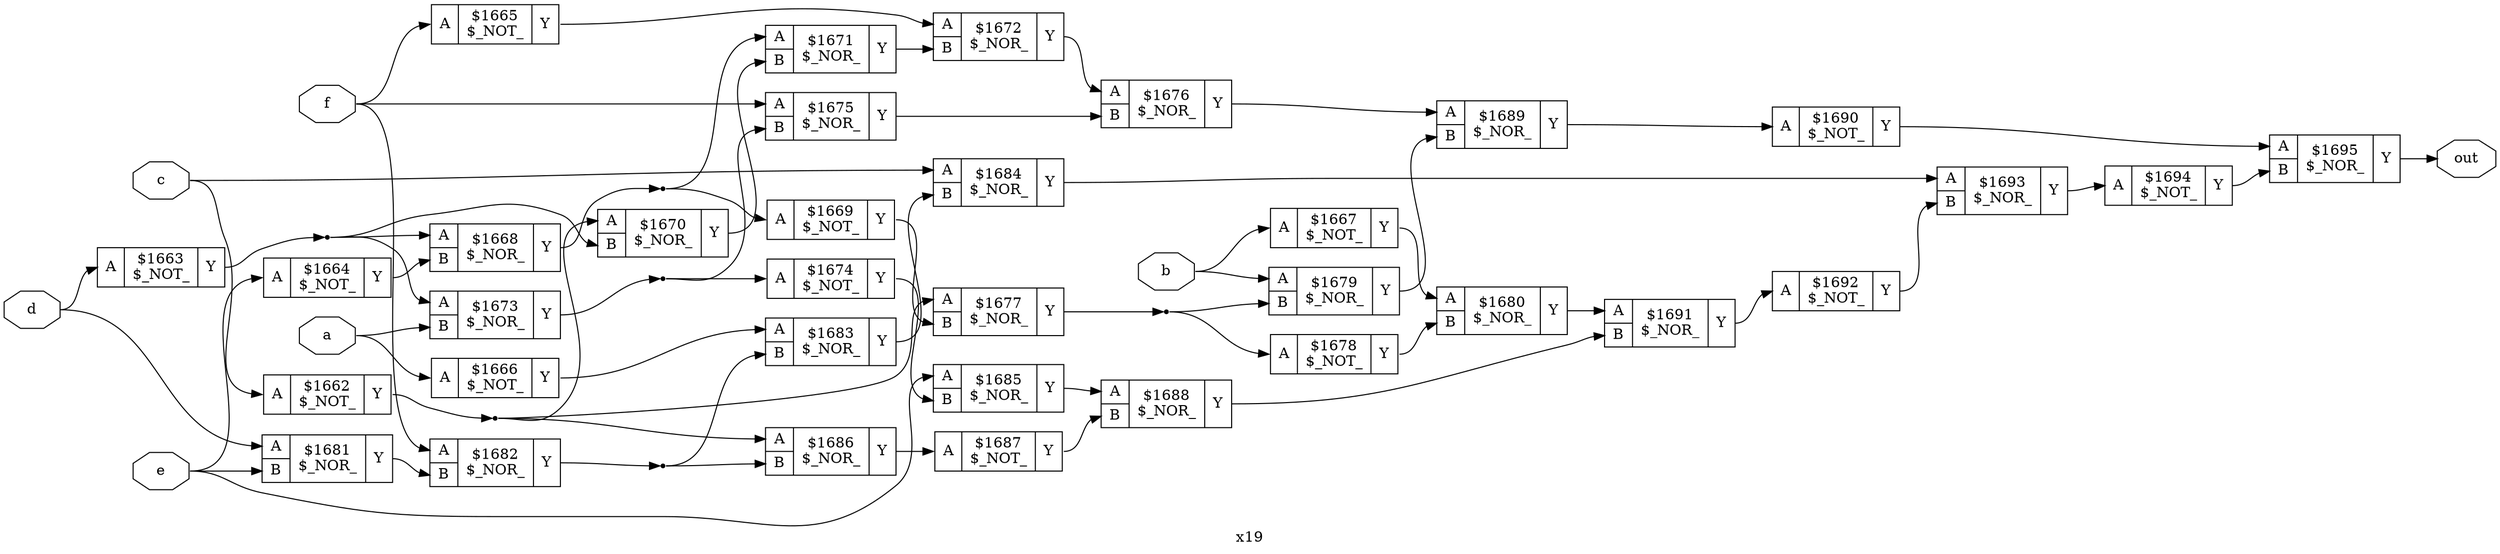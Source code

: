 digraph "x19" {
label="x19";
rankdir="LR";
remincross=true;
n34 [ shape=octagon, label="a", color="black", fontcolor="black" ];
n35 [ shape=octagon, label="b", color="black", fontcolor="black" ];
n36 [ shape=octagon, label="c", color="black", fontcolor="black" ];
n37 [ shape=octagon, label="d", color="black", fontcolor="black" ];
n38 [ shape=octagon, label="e", color="black", fontcolor="black" ];
n39 [ shape=octagon, label="f", color="black", fontcolor="black" ];
n40 [ shape=octagon, label="out", color="black", fontcolor="black" ];
c43 [ shape=record, label="{{<p41> A}|$1662\n$_NOT_|{<p42> Y}}" ];
c44 [ shape=record, label="{{<p41> A}|$1663\n$_NOT_|{<p42> Y}}" ];
c45 [ shape=record, label="{{<p41> A}|$1664\n$_NOT_|{<p42> Y}}" ];
c46 [ shape=record, label="{{<p41> A}|$1665\n$_NOT_|{<p42> Y}}" ];
c47 [ shape=record, label="{{<p41> A}|$1666\n$_NOT_|{<p42> Y}}" ];
c48 [ shape=record, label="{{<p41> A}|$1667\n$_NOT_|{<p42> Y}}" ];
c50 [ shape=record, label="{{<p41> A|<p49> B}|$1668\n$_NOR_|{<p42> Y}}" ];
c51 [ shape=record, label="{{<p41> A}|$1669\n$_NOT_|{<p42> Y}}" ];
c52 [ shape=record, label="{{<p41> A|<p49> B}|$1670\n$_NOR_|{<p42> Y}}" ];
c53 [ shape=record, label="{{<p41> A|<p49> B}|$1671\n$_NOR_|{<p42> Y}}" ];
c54 [ shape=record, label="{{<p41> A|<p49> B}|$1672\n$_NOR_|{<p42> Y}}" ];
c55 [ shape=record, label="{{<p41> A|<p49> B}|$1673\n$_NOR_|{<p42> Y}}" ];
c56 [ shape=record, label="{{<p41> A}|$1674\n$_NOT_|{<p42> Y}}" ];
c57 [ shape=record, label="{{<p41> A|<p49> B}|$1675\n$_NOR_|{<p42> Y}}" ];
c58 [ shape=record, label="{{<p41> A|<p49> B}|$1676\n$_NOR_|{<p42> Y}}" ];
c59 [ shape=record, label="{{<p41> A|<p49> B}|$1677\n$_NOR_|{<p42> Y}}" ];
c60 [ shape=record, label="{{<p41> A}|$1678\n$_NOT_|{<p42> Y}}" ];
c61 [ shape=record, label="{{<p41> A|<p49> B}|$1679\n$_NOR_|{<p42> Y}}" ];
c62 [ shape=record, label="{{<p41> A|<p49> B}|$1680\n$_NOR_|{<p42> Y}}" ];
c63 [ shape=record, label="{{<p41> A|<p49> B}|$1681\n$_NOR_|{<p42> Y}}" ];
c64 [ shape=record, label="{{<p41> A|<p49> B}|$1682\n$_NOR_|{<p42> Y}}" ];
c65 [ shape=record, label="{{<p41> A|<p49> B}|$1683\n$_NOR_|{<p42> Y}}" ];
c66 [ shape=record, label="{{<p41> A|<p49> B}|$1684\n$_NOR_|{<p42> Y}}" ];
c67 [ shape=record, label="{{<p41> A|<p49> B}|$1685\n$_NOR_|{<p42> Y}}" ];
c68 [ shape=record, label="{{<p41> A|<p49> B}|$1686\n$_NOR_|{<p42> Y}}" ];
c69 [ shape=record, label="{{<p41> A}|$1687\n$_NOT_|{<p42> Y}}" ];
c70 [ shape=record, label="{{<p41> A|<p49> B}|$1688\n$_NOR_|{<p42> Y}}" ];
c71 [ shape=record, label="{{<p41> A|<p49> B}|$1689\n$_NOR_|{<p42> Y}}" ];
c72 [ shape=record, label="{{<p41> A}|$1690\n$_NOT_|{<p42> Y}}" ];
c73 [ shape=record, label="{{<p41> A|<p49> B}|$1691\n$_NOR_|{<p42> Y}}" ];
c74 [ shape=record, label="{{<p41> A}|$1692\n$_NOT_|{<p42> Y}}" ];
c75 [ shape=record, label="{{<p41> A|<p49> B}|$1693\n$_NOR_|{<p42> Y}}" ];
c76 [ shape=record, label="{{<p41> A}|$1694\n$_NOT_|{<p42> Y}}" ];
c77 [ shape=record, label="{{<p41> A|<p49> B}|$1695\n$_NOR_|{<p42> Y}}" ];
c45:p42:e -> c50:p49:w [color="black", label=""];
n10 [ shape=point ];
c55:p42:e -> n10:w [color="black", label=""];
n10:e -> c56:p41:w [color="black", label=""];
n10:e -> c57:p49:w [color="black", label=""];
c56:p42:e -> c67:p49:w [color="black", label=""];
c57:p42:e -> c58:p49:w [color="black", label=""];
c58:p42:e -> c71:p41:w [color="black", label=""];
n14 [ shape=point ];
c59:p42:e -> n14:w [color="black", label=""];
n14:e -> c60:p41:w [color="black", label=""];
n14:e -> c61:p49:w [color="black", label=""];
c60:p42:e -> c62:p49:w [color="black", label=""];
c61:p42:e -> c71:p49:w [color="black", label=""];
c62:p42:e -> c73:p41:w [color="black", label=""];
c63:p42:e -> c64:p49:w [color="black", label=""];
n19 [ shape=point ];
c64:p42:e -> n19:w [color="black", label=""];
n19:e -> c65:p49:w [color="black", label=""];
n19:e -> c68:p49:w [color="black", label=""];
c46:p42:e -> c54:p41:w [color="black", label=""];
c65:p42:e -> c66:p49:w [color="black", label=""];
c66:p42:e -> c75:p41:w [color="black", label=""];
c67:p42:e -> c70:p41:w [color="black", label=""];
c68:p42:e -> c69:p41:w [color="black", label=""];
c69:p42:e -> c70:p49:w [color="black", label=""];
c70:p42:e -> c73:p49:w [color="black", label=""];
c71:p42:e -> c72:p41:w [color="black", label=""];
c72:p42:e -> c77:p41:w [color="black", label=""];
c73:p42:e -> c74:p41:w [color="black", label=""];
c74:p42:e -> c75:p49:w [color="black", label=""];
c47:p42:e -> c65:p41:w [color="black", label=""];
c75:p42:e -> c76:p41:w [color="black", label=""];
c76:p42:e -> c77:p49:w [color="black", label=""];
n32 [ shape=point ];
c43:p42:e -> n32:w [color="black", label=""];
n32:e -> c52:p41:w [color="black", label=""];
n32:e -> c59:p41:w [color="black", label=""];
n32:e -> c68:p41:w [color="black", label=""];
n33 [ shape=point ];
c44:p42:e -> n33:w [color="black", label=""];
n33:e -> c50:p41:w [color="black", label=""];
n33:e -> c52:p49:w [color="black", label=""];
n33:e -> c55:p41:w [color="black", label=""];
n34:e -> c47:p41:w [color="black", label=""];
n34:e -> c55:p49:w [color="black", label=""];
n35:e -> c48:p41:w [color="black", label=""];
n35:e -> c61:p41:w [color="black", label=""];
n36:e -> c43:p41:w [color="black", label=""];
n36:e -> c66:p41:w [color="black", label=""];
n37:e -> c44:p41:w [color="black", label=""];
n37:e -> c63:p41:w [color="black", label=""];
n38:e -> c45:p41:w [color="black", label=""];
n38:e -> c63:p49:w [color="black", label=""];
n38:e -> c67:p41:w [color="black", label=""];
n39:e -> c46:p41:w [color="black", label=""];
n39:e -> c57:p41:w [color="black", label=""];
n39:e -> c64:p41:w [color="black", label=""];
c48:p42:e -> c62:p41:w [color="black", label=""];
c77:p42:e -> n40:w [color="black", label=""];
n5 [ shape=point ];
c50:p42:e -> n5:w [color="black", label=""];
n5:e -> c51:p41:w [color="black", label=""];
n5:e -> c53:p41:w [color="black", label=""];
c51:p42:e -> c59:p49:w [color="black", label=""];
c52:p42:e -> c53:p49:w [color="black", label=""];
c53:p42:e -> c54:p49:w [color="black", label=""];
c54:p42:e -> c58:p41:w [color="black", label=""];
}
